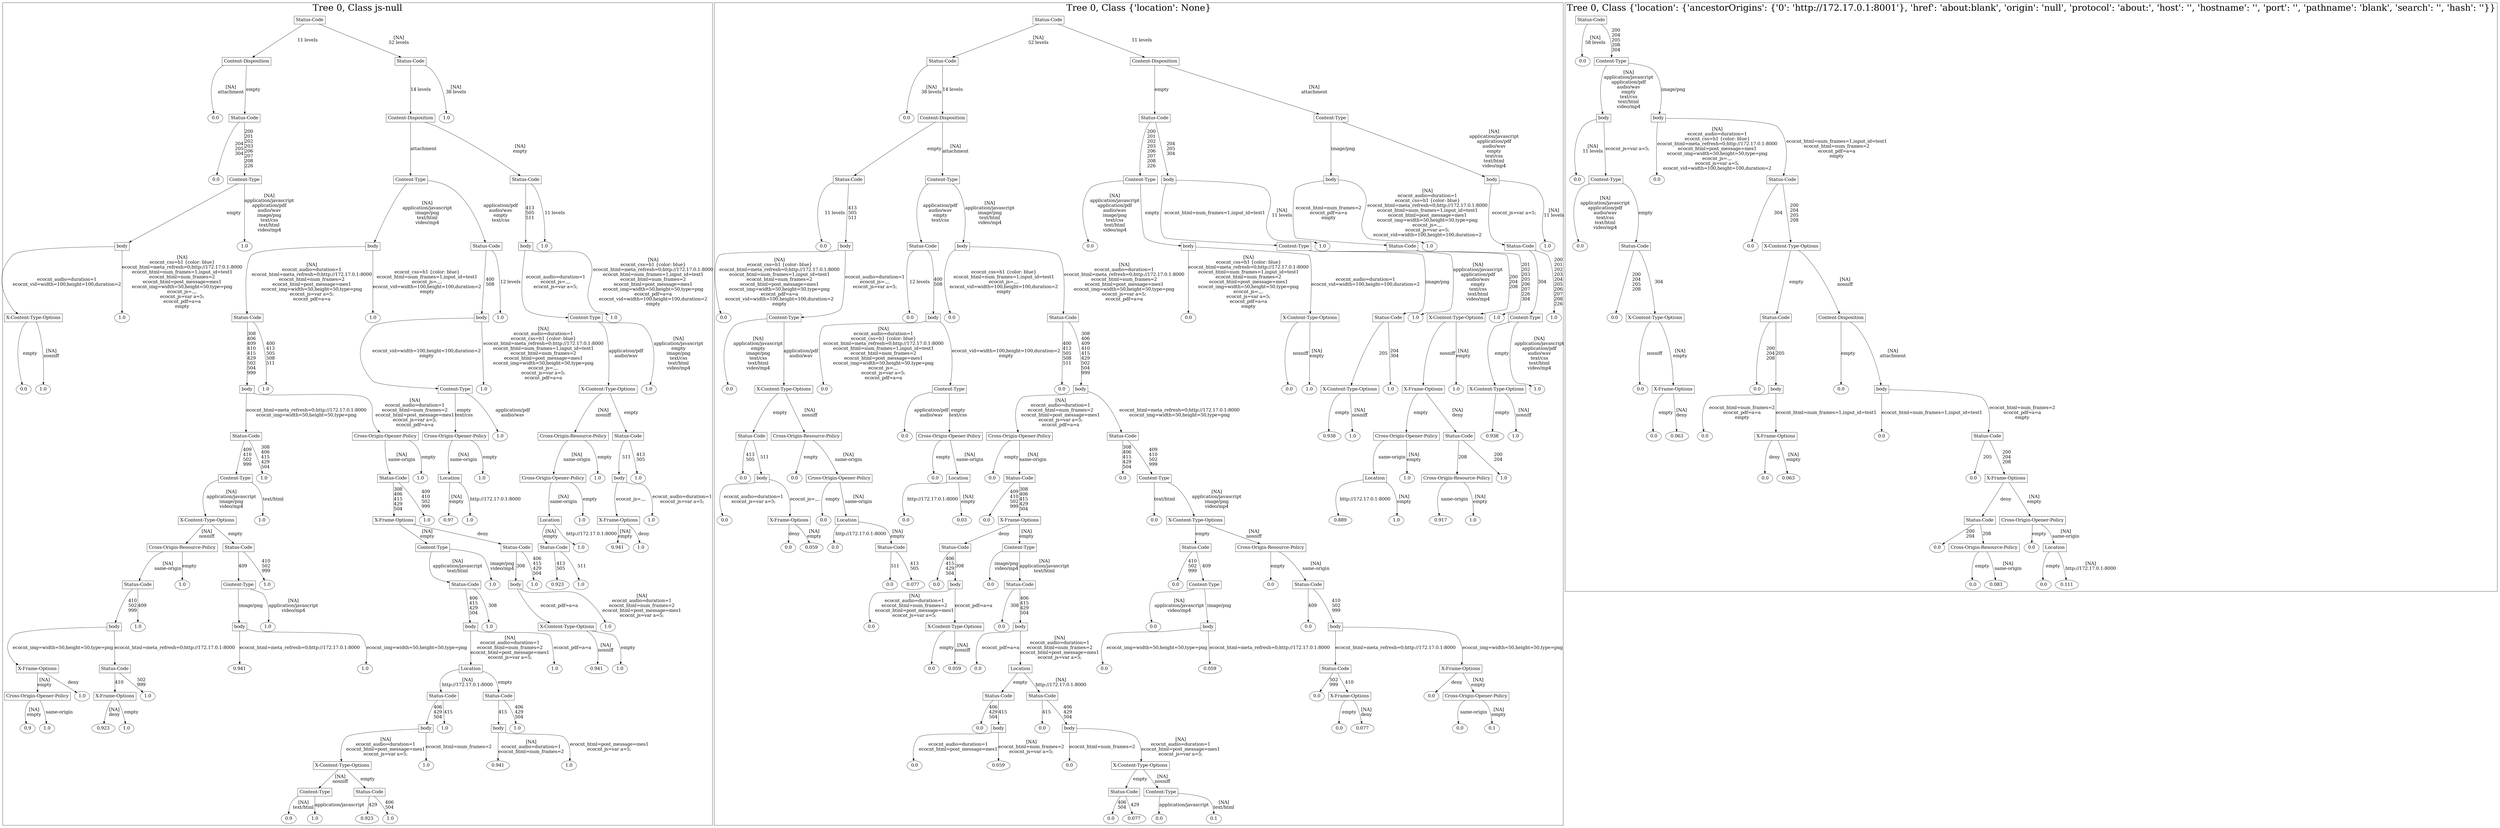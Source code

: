 /*
Generated by:
    http://https://github.com/h2oai/h2o-3/tree/master/h2o-genmodel/src/main/java/hex/genmodel/tools/PrintMojo.java
*/

/*
On a mac:

$ brew install graphviz
$ dot -Tpng file.gv -o file.png
$ open file.png
*/

digraph G {

subgraph cluster_0 {
/* Nodes */

/* Level 0 */
{
"SG_0_Node_0" [shape=box, fontsize=20, label="Status-Code"]
}

/* Level 1 */
{
"SG_0_Node_1" [shape=box, fontsize=20, label="Content-Disposition"]
"SG_0_Node_2" [shape=box, fontsize=20, label="Status-Code"]
}

/* Level 2 */
{
"SG_0_Node_68" [fontsize=20, label="0.0"]
"SG_0_Node_3" [shape=box, fontsize=20, label="Status-Code"]
"SG_0_Node_4" [shape=box, fontsize=20, label="Content-Disposition"]
"SG_0_Node_69" [fontsize=20, label="1.0"]
}

/* Level 3 */
{
"SG_0_Node_70" [fontsize=20, label="0.0"]
"SG_0_Node_5" [shape=box, fontsize=20, label="Content-Type"]
"SG_0_Node_6" [shape=box, fontsize=20, label="Content-Type"]
"SG_0_Node_7" [shape=box, fontsize=20, label="Status-Code"]
}

/* Level 4 */
{
"SG_0_Node_8" [shape=box, fontsize=20, label="body"]
"SG_0_Node_71" [fontsize=20, label="1.0"]
"SG_0_Node_9" [shape=box, fontsize=20, label="body"]
"SG_0_Node_10" [shape=box, fontsize=20, label="Status-Code"]
"SG_0_Node_11" [shape=box, fontsize=20, label="body"]
"SG_0_Node_72" [fontsize=20, label="1.0"]
}

/* Level 5 */
{
"SG_0_Node_12" [shape=box, fontsize=20, label="X-Content-Type-Options"]
"SG_0_Node_73" [fontsize=20, label="1.0"]
"SG_0_Node_13" [shape=box, fontsize=20, label="Status-Code"]
"SG_0_Node_74" [fontsize=20, label="1.0"]
"SG_0_Node_14" [shape=box, fontsize=20, label="body"]
"SG_0_Node_75" [fontsize=20, label="1.0"]
"SG_0_Node_15" [shape=box, fontsize=20, label="Content-Type"]
"SG_0_Node_76" [fontsize=20, label="1.0"]
}

/* Level 6 */
{
"SG_0_Node_77" [fontsize=20, label="0.0"]
"SG_0_Node_78" [fontsize=20, label="1.0"]
"SG_0_Node_16" [shape=box, fontsize=20, label="body"]
"SG_0_Node_79" [fontsize=20, label="1.0"]
"SG_0_Node_17" [shape=box, fontsize=20, label="Content-Type"]
"SG_0_Node_80" [fontsize=20, label="1.0"]
"SG_0_Node_18" [shape=box, fontsize=20, label="X-Content-Type-Options"]
"SG_0_Node_81" [fontsize=20, label="1.0"]
}

/* Level 7 */
{
"SG_0_Node_19" [shape=box, fontsize=20, label="Status-Code"]
"SG_0_Node_20" [shape=box, fontsize=20, label="Cross-Origin-Opener-Policy"]
"SG_0_Node_21" [shape=box, fontsize=20, label="Cross-Origin-Opener-Policy"]
"SG_0_Node_82" [fontsize=20, label="1.0"]
"SG_0_Node_22" [shape=box, fontsize=20, label="Cross-Origin-Resource-Policy"]
"SG_0_Node_23" [shape=box, fontsize=20, label="Status-Code"]
}

/* Level 8 */
{
"SG_0_Node_24" [shape=box, fontsize=20, label="Content-Type"]
"SG_0_Node_83" [fontsize=20, label="1.0"]
"SG_0_Node_25" [shape=box, fontsize=20, label="Status-Code"]
"SG_0_Node_84" [fontsize=20, label="1.0"]
"SG_0_Node_26" [shape=box, fontsize=20, label="Location"]
"SG_0_Node_85" [fontsize=20, label="1.0"]
"SG_0_Node_27" [shape=box, fontsize=20, label="Cross-Origin-Opener-Policy"]
"SG_0_Node_86" [fontsize=20, label="1.0"]
"SG_0_Node_28" [shape=box, fontsize=20, label="body"]
"SG_0_Node_87" [fontsize=20, label="1.0"]
}

/* Level 9 */
{
"SG_0_Node_29" [shape=box, fontsize=20, label="X-Content-Type-Options"]
"SG_0_Node_88" [fontsize=20, label="1.0"]
"SG_0_Node_30" [shape=box, fontsize=20, label="X-Frame-Options"]
"SG_0_Node_89" [fontsize=20, label="1.0"]
"SG_0_Node_90" [fontsize=20, label="0.97"]
"SG_0_Node_91" [fontsize=20, label="1.0"]
"SG_0_Node_32" [shape=box, fontsize=20, label="Location"]
"SG_0_Node_92" [fontsize=20, label="1.0"]
"SG_0_Node_33" [shape=box, fontsize=20, label="X-Frame-Options"]
"SG_0_Node_93" [fontsize=20, label="1.0"]
}

/* Level 10 */
{
"SG_0_Node_34" [shape=box, fontsize=20, label="Cross-Origin-Resource-Policy"]
"SG_0_Node_35" [shape=box, fontsize=20, label="Status-Code"]
"SG_0_Node_36" [shape=box, fontsize=20, label="Content-Type"]
"SG_0_Node_37" [shape=box, fontsize=20, label="Status-Code"]
"SG_0_Node_38" [shape=box, fontsize=20, label="Status-Code"]
"SG_0_Node_94" [fontsize=20, label="1.0"]
"SG_0_Node_95" [fontsize=20, label="0.941"]
"SG_0_Node_96" [fontsize=20, label="1.0"]
}

/* Level 11 */
{
"SG_0_Node_40" [shape=box, fontsize=20, label="Status-Code"]
"SG_0_Node_97" [fontsize=20, label="1.0"]
"SG_0_Node_41" [shape=box, fontsize=20, label="Content-Type"]
"SG_0_Node_98" [fontsize=20, label="1.0"]
"SG_0_Node_42" [shape=box, fontsize=20, label="Status-Code"]
"SG_0_Node_99" [fontsize=20, label="1.0"]
"SG_0_Node_43" [shape=box, fontsize=20, label="body"]
"SG_0_Node_100" [fontsize=20, label="1.0"]
"SG_0_Node_101" [fontsize=20, label="0.923"]
"SG_0_Node_102" [fontsize=20, label="1.0"]
}

/* Level 12 */
{
"SG_0_Node_45" [shape=box, fontsize=20, label="body"]
"SG_0_Node_103" [fontsize=20, label="1.0"]
"SG_0_Node_46" [shape=box, fontsize=20, label="body"]
"SG_0_Node_104" [fontsize=20, label="1.0"]
"SG_0_Node_47" [shape=box, fontsize=20, label="body"]
"SG_0_Node_105" [fontsize=20, label="1.0"]
"SG_0_Node_48" [shape=box, fontsize=20, label="X-Content-Type-Options"]
"SG_0_Node_106" [fontsize=20, label="1.0"]
}

/* Level 13 */
{
"SG_0_Node_49" [shape=box, fontsize=20, label="X-Frame-Options"]
"SG_0_Node_50" [shape=box, fontsize=20, label="Status-Code"]
"SG_0_Node_107" [fontsize=20, label="0.941"]
"SG_0_Node_108" [fontsize=20, label="1.0"]
"SG_0_Node_52" [shape=box, fontsize=20, label="Location"]
"SG_0_Node_109" [fontsize=20, label="1.0"]
"SG_0_Node_110" [fontsize=20, label="0.941"]
"SG_0_Node_111" [fontsize=20, label="1.0"]
}

/* Level 14 */
{
"SG_0_Node_54" [shape=box, fontsize=20, label="Cross-Origin-Opener-Policy"]
"SG_0_Node_112" [fontsize=20, label="1.0"]
"SG_0_Node_55" [shape=box, fontsize=20, label="X-Frame-Options"]
"SG_0_Node_113" [fontsize=20, label="1.0"]
"SG_0_Node_56" [shape=box, fontsize=20, label="Status-Code"]
"SG_0_Node_57" [shape=box, fontsize=20, label="Status-Code"]
}

/* Level 15 */
{
"SG_0_Node_114" [fontsize=20, label="0.9"]
"SG_0_Node_115" [fontsize=20, label="1.0"]
"SG_0_Node_116" [fontsize=20, label="0.923"]
"SG_0_Node_117" [fontsize=20, label="1.0"]
"SG_0_Node_60" [shape=box, fontsize=20, label="body"]
"SG_0_Node_118" [fontsize=20, label="1.0"]
"SG_0_Node_61" [shape=box, fontsize=20, label="body"]
"SG_0_Node_119" [fontsize=20, label="1.0"]
}

/* Level 16 */
{
"SG_0_Node_62" [shape=box, fontsize=20, label="X-Content-Type-Options"]
"SG_0_Node_120" [fontsize=20, label="1.0"]
"SG_0_Node_121" [fontsize=20, label="0.941"]
"SG_0_Node_122" [fontsize=20, label="1.0"]
}

/* Level 17 */
{
"SG_0_Node_64" [shape=box, fontsize=20, label="Content-Type"]
"SG_0_Node_65" [shape=box, fontsize=20, label="Status-Code"]
}

/* Level 18 */
{
"SG_0_Node_123" [fontsize=20, label="0.9"]
"SG_0_Node_124" [fontsize=20, label="1.0"]
"SG_0_Node_125" [fontsize=20, label="0.923"]
"SG_0_Node_126" [fontsize=20, label="1.0"]
}

/* Edges */
"SG_0_Node_0" -> "SG_0_Node_1" [fontsize=20, label="11 levels
"]
"SG_0_Node_0" -> "SG_0_Node_2" [fontsize=20, label="[NA]
52 levels
"]
"SG_0_Node_2" -> "SG_0_Node_4" [fontsize=20, label="14 levels
"]
"SG_0_Node_2" -> "SG_0_Node_69" [fontsize=20, label="[NA]
38 levels
"]
"SG_0_Node_4" -> "SG_0_Node_6" [fontsize=20, label="attachment
"]
"SG_0_Node_4" -> "SG_0_Node_7" [fontsize=20, label="[NA]
empty
"]
"SG_0_Node_7" -> "SG_0_Node_11" [fontsize=20, label="413
505
511
"]
"SG_0_Node_7" -> "SG_0_Node_72" [fontsize=20, label="11 levels
"]
"SG_0_Node_11" -> "SG_0_Node_15" [fontsize=20, label="ecocnt_audio=duration=1
ecocnt_js=.,,.
ecocnt_js=var a=5;
"]
"SG_0_Node_11" -> "SG_0_Node_76" [fontsize=20, label="[NA]
ecocnt_css=h1 {color: blue}
ecocnt_html=meta_refresh=0;http://172.17.0.1:8000
ecocnt_html=num_frames=1,input_id=test1
ecocnt_html=num_frames=2
ecocnt_html=post_message=mes1
ecocnt_img=width=50,height=50,type=png
ecocnt_pdf=a=a
ecocnt_vid=width=100,height=100,duration=2
empty
"]
"SG_0_Node_15" -> "SG_0_Node_18" [fontsize=20, label="application/pdf
audio/wav
"]
"SG_0_Node_15" -> "SG_0_Node_81" [fontsize=20, label="[NA]
application/javascript
empty
image/png
text/css
text/html
video/mp4
"]
"SG_0_Node_18" -> "SG_0_Node_22" [fontsize=20, label="[NA]
nosniff
"]
"SG_0_Node_18" -> "SG_0_Node_23" [fontsize=20, label="empty
"]
"SG_0_Node_23" -> "SG_0_Node_28" [fontsize=20, label="511
"]
"SG_0_Node_23" -> "SG_0_Node_87" [fontsize=20, label="413
505
"]
"SG_0_Node_28" -> "SG_0_Node_33" [fontsize=20, label="ecocnt_js=.,,.
"]
"SG_0_Node_28" -> "SG_0_Node_93" [fontsize=20, label="ecocnt_audio=duration=1
ecocnt_js=var a=5;
"]
"SG_0_Node_33" -> "SG_0_Node_95" [fontsize=20, label="[NA]
empty
"]
"SG_0_Node_33" -> "SG_0_Node_96" [fontsize=20, label="deny
"]
"SG_0_Node_22" -> "SG_0_Node_27" [fontsize=20, label="[NA]
same-origin
"]
"SG_0_Node_22" -> "SG_0_Node_86" [fontsize=20, label="empty
"]
"SG_0_Node_27" -> "SG_0_Node_32" [fontsize=20, label="[NA]
same-origin
"]
"SG_0_Node_27" -> "SG_0_Node_92" [fontsize=20, label="empty
"]
"SG_0_Node_32" -> "SG_0_Node_38" [fontsize=20, label="[NA]
empty
"]
"SG_0_Node_32" -> "SG_0_Node_94" [fontsize=20, label="http://172.17.0.1:8000
"]
"SG_0_Node_38" -> "SG_0_Node_101" [fontsize=20, label="413
505
"]
"SG_0_Node_38" -> "SG_0_Node_102" [fontsize=20, label="511
"]
"SG_0_Node_6" -> "SG_0_Node_9" [fontsize=20, label="[NA]
application/javascript
image/png
text/html
video/mp4
"]
"SG_0_Node_6" -> "SG_0_Node_10" [fontsize=20, label="application/pdf
audio/wav
empty
text/css
"]
"SG_0_Node_10" -> "SG_0_Node_14" [fontsize=20, label="400
508
"]
"SG_0_Node_10" -> "SG_0_Node_75" [fontsize=20, label="12 levels
"]
"SG_0_Node_14" -> "SG_0_Node_17" [fontsize=20, label="ecocnt_vid=width=100,height=100,duration=2
empty
"]
"SG_0_Node_14" -> "SG_0_Node_80" [fontsize=20, label="[NA]
ecocnt_audio=duration=1
ecocnt_css=h1 {color: blue}
ecocnt_html=meta_refresh=0;http://172.17.0.1:8000
ecocnt_html=num_frames=1,input_id=test1
ecocnt_html=num_frames=2
ecocnt_html=post_message=mes1
ecocnt_img=width=50,height=50,type=png
ecocnt_js=.,,.
ecocnt_js=var a=5;
ecocnt_pdf=a=a
"]
"SG_0_Node_17" -> "SG_0_Node_21" [fontsize=20, label="empty
text/css
"]
"SG_0_Node_17" -> "SG_0_Node_82" [fontsize=20, label="application/pdf
audio/wav
"]
"SG_0_Node_21" -> "SG_0_Node_26" [fontsize=20, label="[NA]
same-origin
"]
"SG_0_Node_21" -> "SG_0_Node_85" [fontsize=20, label="empty
"]
"SG_0_Node_26" -> "SG_0_Node_90" [fontsize=20, label="[NA]
empty
"]
"SG_0_Node_26" -> "SG_0_Node_91" [fontsize=20, label="http://172.17.0.1:8000
"]
"SG_0_Node_9" -> "SG_0_Node_13" [fontsize=20, label="[NA]
ecocnt_audio=duration=1
ecocnt_html=meta_refresh=0;http://172.17.0.1:8000
ecocnt_html=num_frames=2
ecocnt_html=post_message=mes1
ecocnt_img=width=50,height=50,type=png
ecocnt_js=var a=5;
ecocnt_pdf=a=a
"]
"SG_0_Node_9" -> "SG_0_Node_74" [fontsize=20, label="ecocnt_css=h1 {color: blue}
ecocnt_html=num_frames=1,input_id=test1
ecocnt_js=.,,.
ecocnt_vid=width=100,height=100,duration=2
empty
"]
"SG_0_Node_13" -> "SG_0_Node_16" [fontsize=20, label="308
406
409
410
415
429
502
504
999
"]
"SG_0_Node_13" -> "SG_0_Node_79" [fontsize=20, label="400
413
505
508
511
"]
"SG_0_Node_16" -> "SG_0_Node_19" [fontsize=20, label="ecocnt_html=meta_refresh=0;http://172.17.0.1:8000
ecocnt_img=width=50,height=50,type=png
"]
"SG_0_Node_16" -> "SG_0_Node_20" [fontsize=20, label="[NA]
ecocnt_audio=duration=1
ecocnt_html=num_frames=2
ecocnt_html=post_message=mes1
ecocnt_js=var a=5;
ecocnt_pdf=a=a
"]
"SG_0_Node_20" -> "SG_0_Node_25" [fontsize=20, label="[NA]
same-origin
"]
"SG_0_Node_20" -> "SG_0_Node_84" [fontsize=20, label="empty
"]
"SG_0_Node_25" -> "SG_0_Node_30" [fontsize=20, label="308
406
415
429
504
"]
"SG_0_Node_25" -> "SG_0_Node_89" [fontsize=20, label="409
410
502
999
"]
"SG_0_Node_30" -> "SG_0_Node_36" [fontsize=20, label="[NA]
empty
"]
"SG_0_Node_30" -> "SG_0_Node_37" [fontsize=20, label="deny
"]
"SG_0_Node_37" -> "SG_0_Node_43" [fontsize=20, label="308
"]
"SG_0_Node_37" -> "SG_0_Node_100" [fontsize=20, label="406
415
429
504
"]
"SG_0_Node_43" -> "SG_0_Node_48" [fontsize=20, label="ecocnt_pdf=a=a
"]
"SG_0_Node_43" -> "SG_0_Node_106" [fontsize=20, label="[NA]
ecocnt_audio=duration=1
ecocnt_html=num_frames=2
ecocnt_html=post_message=mes1
ecocnt_js=var a=5;
"]
"SG_0_Node_48" -> "SG_0_Node_110" [fontsize=20, label="[NA]
nosniff
"]
"SG_0_Node_48" -> "SG_0_Node_111" [fontsize=20, label="empty
"]
"SG_0_Node_36" -> "SG_0_Node_42" [fontsize=20, label="[NA]
application/javascript
text/html
"]
"SG_0_Node_36" -> "SG_0_Node_99" [fontsize=20, label="image/png
video/mp4
"]
"SG_0_Node_42" -> "SG_0_Node_47" [fontsize=20, label="406
415
429
504
"]
"SG_0_Node_42" -> "SG_0_Node_105" [fontsize=20, label="308
"]
"SG_0_Node_47" -> "SG_0_Node_52" [fontsize=20, label="[NA]
ecocnt_audio=duration=1
ecocnt_html=num_frames=2
ecocnt_html=post_message=mes1
ecocnt_js=var a=5;
"]
"SG_0_Node_47" -> "SG_0_Node_109" [fontsize=20, label="ecocnt_pdf=a=a
"]
"SG_0_Node_52" -> "SG_0_Node_56" [fontsize=20, label="[NA]
http://172.17.0.1:8000
"]
"SG_0_Node_52" -> "SG_0_Node_57" [fontsize=20, label="empty
"]
"SG_0_Node_57" -> "SG_0_Node_61" [fontsize=20, label="415
"]
"SG_0_Node_57" -> "SG_0_Node_119" [fontsize=20, label="406
429
504
"]
"SG_0_Node_61" -> "SG_0_Node_121" [fontsize=20, label="[NA]
ecocnt_audio=duration=1
ecocnt_html=num_frames=2
"]
"SG_0_Node_61" -> "SG_0_Node_122" [fontsize=20, label="ecocnt_html=post_message=mes1
ecocnt_js=var a=5;
"]
"SG_0_Node_56" -> "SG_0_Node_60" [fontsize=20, label="406
429
504
"]
"SG_0_Node_56" -> "SG_0_Node_118" [fontsize=20, label="415
"]
"SG_0_Node_60" -> "SG_0_Node_62" [fontsize=20, label="[NA]
ecocnt_audio=duration=1
ecocnt_html=post_message=mes1
ecocnt_js=var a=5;
"]
"SG_0_Node_60" -> "SG_0_Node_120" [fontsize=20, label="ecocnt_html=num_frames=2
"]
"SG_0_Node_62" -> "SG_0_Node_64" [fontsize=20, label="[NA]
nosniff
"]
"SG_0_Node_62" -> "SG_0_Node_65" [fontsize=20, label="empty
"]
"SG_0_Node_65" -> "SG_0_Node_125" [fontsize=20, label="429
"]
"SG_0_Node_65" -> "SG_0_Node_126" [fontsize=20, label="406
504
"]
"SG_0_Node_64" -> "SG_0_Node_123" [fontsize=20, label="[NA]
text/html
"]
"SG_0_Node_64" -> "SG_0_Node_124" [fontsize=20, label="application/javascript
"]
"SG_0_Node_19" -> "SG_0_Node_24" [fontsize=20, label="409
410
502
999
"]
"SG_0_Node_19" -> "SG_0_Node_83" [fontsize=20, label="308
406
415
429
504
"]
"SG_0_Node_24" -> "SG_0_Node_29" [fontsize=20, label="[NA]
application/javascript
image/png
video/mp4
"]
"SG_0_Node_24" -> "SG_0_Node_88" [fontsize=20, label="text/html
"]
"SG_0_Node_29" -> "SG_0_Node_34" [fontsize=20, label="[NA]
nosniff
"]
"SG_0_Node_29" -> "SG_0_Node_35" [fontsize=20, label="empty
"]
"SG_0_Node_35" -> "SG_0_Node_41" [fontsize=20, label="409
"]
"SG_0_Node_35" -> "SG_0_Node_98" [fontsize=20, label="410
502
999
"]
"SG_0_Node_41" -> "SG_0_Node_46" [fontsize=20, label="image/png
"]
"SG_0_Node_41" -> "SG_0_Node_104" [fontsize=20, label="[NA]
application/javascript
video/mp4
"]
"SG_0_Node_46" -> "SG_0_Node_107" [fontsize=20, label="ecocnt_html=meta_refresh=0;http://172.17.0.1:8000
"]
"SG_0_Node_46" -> "SG_0_Node_108" [fontsize=20, label="ecocnt_img=width=50,height=50,type=png
"]
"SG_0_Node_34" -> "SG_0_Node_40" [fontsize=20, label="[NA]
same-origin
"]
"SG_0_Node_34" -> "SG_0_Node_97" [fontsize=20, label="empty
"]
"SG_0_Node_40" -> "SG_0_Node_45" [fontsize=20, label="410
502
999
"]
"SG_0_Node_40" -> "SG_0_Node_103" [fontsize=20, label="409
"]
"SG_0_Node_45" -> "SG_0_Node_49" [fontsize=20, label="ecocnt_img=width=50,height=50,type=png
"]
"SG_0_Node_45" -> "SG_0_Node_50" [fontsize=20, label="ecocnt_html=meta_refresh=0;http://172.17.0.1:8000
"]
"SG_0_Node_50" -> "SG_0_Node_55" [fontsize=20, label="410
"]
"SG_0_Node_50" -> "SG_0_Node_113" [fontsize=20, label="502
999
"]
"SG_0_Node_55" -> "SG_0_Node_116" [fontsize=20, label="[NA]
deny
"]
"SG_0_Node_55" -> "SG_0_Node_117" [fontsize=20, label="empty
"]
"SG_0_Node_49" -> "SG_0_Node_54" [fontsize=20, label="[NA]
empty
"]
"SG_0_Node_49" -> "SG_0_Node_112" [fontsize=20, label="deny
"]
"SG_0_Node_54" -> "SG_0_Node_114" [fontsize=20, label="[NA]
empty
"]
"SG_0_Node_54" -> "SG_0_Node_115" [fontsize=20, label="same-origin
"]
"SG_0_Node_1" -> "SG_0_Node_68" [fontsize=20, label="[NA]
attachment
"]
"SG_0_Node_1" -> "SG_0_Node_3" [fontsize=20, label="empty
"]
"SG_0_Node_3" -> "SG_0_Node_70" [fontsize=20, label="204
205
304
"]
"SG_0_Node_3" -> "SG_0_Node_5" [fontsize=20, label="200
201
202
203
206
207
208
226
"]
"SG_0_Node_5" -> "SG_0_Node_8" [fontsize=20, label="empty
"]
"SG_0_Node_5" -> "SG_0_Node_71" [fontsize=20, label="[NA]
application/javascript
application/pdf
audio/wav
image/png
text/css
text/html
video/mp4
"]
"SG_0_Node_8" -> "SG_0_Node_12" [fontsize=20, label="ecocnt_audio=duration=1
ecocnt_vid=width=100,height=100,duration=2
"]
"SG_0_Node_8" -> "SG_0_Node_73" [fontsize=20, label="[NA]
ecocnt_css=h1 {color: blue}
ecocnt_html=meta_refresh=0;http://172.17.0.1:8000
ecocnt_html=num_frames=1,input_id=test1
ecocnt_html=num_frames=2
ecocnt_html=post_message=mes1
ecocnt_img=width=50,height=50,type=png
ecocnt_js=.,,.
ecocnt_js=var a=5;
ecocnt_pdf=a=a
empty
"]
"SG_0_Node_12" -> "SG_0_Node_77" [fontsize=20, label="empty
"]
"SG_0_Node_12" -> "SG_0_Node_78" [fontsize=20, label="[NA]
nosniff
"]

fontsize=40
label="Tree 0, Class js-null"
}

subgraph cluster_1 {
/* Nodes */

/* Level 0 */
{
"SG_1_Node_0" [shape=box, fontsize=20, label="Status-Code"]
}

/* Level 1 */
{
"SG_1_Node_1" [shape=box, fontsize=20, label="Status-Code"]
"SG_1_Node_2" [shape=box, fontsize=20, label="Content-Disposition"]
}

/* Level 2 */
{
"SG_1_Node_89" [fontsize=20, label="0.0"]
"SG_1_Node_3" [shape=box, fontsize=20, label="Content-Disposition"]
"SG_1_Node_4" [shape=box, fontsize=20, label="Status-Code"]
"SG_1_Node_5" [shape=box, fontsize=20, label="Content-Type"]
}

/* Level 3 */
{
"SG_1_Node_6" [shape=box, fontsize=20, label="Status-Code"]
"SG_1_Node_7" [shape=box, fontsize=20, label="Content-Type"]
"SG_1_Node_8" [shape=box, fontsize=20, label="Content-Type"]
"SG_1_Node_9" [shape=box, fontsize=20, label="body"]
"SG_1_Node_10" [shape=box, fontsize=20, label="body"]
"SG_1_Node_11" [shape=box, fontsize=20, label="body"]
}

/* Level 4 */
{
"SG_1_Node_90" [fontsize=20, label="0.0"]
"SG_1_Node_12" [shape=box, fontsize=20, label="body"]
"SG_1_Node_13" [shape=box, fontsize=20, label="Status-Code"]
"SG_1_Node_14" [shape=box, fontsize=20, label="body"]
"SG_1_Node_91" [fontsize=20, label="0.0"]
"SG_1_Node_15" [shape=box, fontsize=20, label="body"]
"SG_1_Node_16" [shape=box, fontsize=20, label="Content-Type"]
"SG_1_Node_92" [fontsize=20, label="1.0"]
"SG_1_Node_17" [shape=box, fontsize=20, label="Status-Code"]
"SG_1_Node_93" [fontsize=20, label="1.0"]
"SG_1_Node_18" [shape=box, fontsize=20, label="Status-Code"]
"SG_1_Node_94" [fontsize=20, label="1.0"]
}

/* Level 5 */
{
"SG_1_Node_95" [fontsize=20, label="0.0"]
"SG_1_Node_19" [shape=box, fontsize=20, label="Content-Type"]
"SG_1_Node_96" [fontsize=20, label="0.0"]
"SG_1_Node_20" [shape=box, fontsize=20, label="body"]
"SG_1_Node_97" [fontsize=20, label="0.0"]
"SG_1_Node_21" [shape=box, fontsize=20, label="Status-Code"]
"SG_1_Node_98" [fontsize=20, label="0.0"]
"SG_1_Node_22" [shape=box, fontsize=20, label="X-Content-Type-Options"]
"SG_1_Node_23" [shape=box, fontsize=20, label="Status-Code"]
"SG_1_Node_99" [fontsize=20, label="1.0"]
"SG_1_Node_24" [shape=box, fontsize=20, label="X-Content-Type-Options"]
"SG_1_Node_100" [fontsize=20, label="1.0"]
"SG_1_Node_25" [shape=box, fontsize=20, label="Content-Type"]
"SG_1_Node_101" [fontsize=20, label="1.0"]
}

/* Level 6 */
{
"SG_1_Node_102" [fontsize=20, label="0.0"]
"SG_1_Node_26" [shape=box, fontsize=20, label="X-Content-Type-Options"]
"SG_1_Node_103" [fontsize=20, label="0.0"]
"SG_1_Node_27" [shape=box, fontsize=20, label="Content-Type"]
"SG_1_Node_104" [fontsize=20, label="0.0"]
"SG_1_Node_28" [shape=box, fontsize=20, label="body"]
"SG_1_Node_105" [fontsize=20, label="0.0"]
"SG_1_Node_106" [fontsize=20, label="1.0"]
"SG_1_Node_29" [shape=box, fontsize=20, label="X-Content-Type-Options"]
"SG_1_Node_107" [fontsize=20, label="1.0"]
"SG_1_Node_30" [shape=box, fontsize=20, label="X-Frame-Options"]
"SG_1_Node_108" [fontsize=20, label="1.0"]
"SG_1_Node_31" [shape=box, fontsize=20, label="X-Content-Type-Options"]
"SG_1_Node_109" [fontsize=20, label="1.0"]
}

/* Level 7 */
{
"SG_1_Node_32" [shape=box, fontsize=20, label="Status-Code"]
"SG_1_Node_33" [shape=box, fontsize=20, label="Cross-Origin-Resource-Policy"]
"SG_1_Node_110" [fontsize=20, label="0.0"]
"SG_1_Node_34" [shape=box, fontsize=20, label="Cross-Origin-Opener-Policy"]
"SG_1_Node_35" [shape=box, fontsize=20, label="Cross-Origin-Opener-Policy"]
"SG_1_Node_36" [shape=box, fontsize=20, label="Status-Code"]
"SG_1_Node_111" [fontsize=20, label="0.938"]
"SG_1_Node_112" [fontsize=20, label="1.0"]
"SG_1_Node_38" [shape=box, fontsize=20, label="Cross-Origin-Opener-Policy"]
"SG_1_Node_39" [shape=box, fontsize=20, label="Status-Code"]
"SG_1_Node_113" [fontsize=20, label="0.938"]
"SG_1_Node_114" [fontsize=20, label="1.0"]
}

/* Level 8 */
{
"SG_1_Node_115" [fontsize=20, label="0.0"]
"SG_1_Node_41" [shape=box, fontsize=20, label="body"]
"SG_1_Node_116" [fontsize=20, label="0.0"]
"SG_1_Node_42" [shape=box, fontsize=20, label="Cross-Origin-Opener-Policy"]
"SG_1_Node_117" [fontsize=20, label="0.0"]
"SG_1_Node_43" [shape=box, fontsize=20, label="Location"]
"SG_1_Node_118" [fontsize=20, label="0.0"]
"SG_1_Node_44" [shape=box, fontsize=20, label="Status-Code"]
"SG_1_Node_119" [fontsize=20, label="0.0"]
"SG_1_Node_45" [shape=box, fontsize=20, label="Content-Type"]
"SG_1_Node_46" [shape=box, fontsize=20, label="Location"]
"SG_1_Node_120" [fontsize=20, label="1.0"]
"SG_1_Node_47" [shape=box, fontsize=20, label="Cross-Origin-Resource-Policy"]
"SG_1_Node_121" [fontsize=20, label="1.0"]
}

/* Level 9 */
{
"SG_1_Node_122" [fontsize=20, label="0.0"]
"SG_1_Node_48" [shape=box, fontsize=20, label="X-Frame-Options"]
"SG_1_Node_123" [fontsize=20, label="0.0"]
"SG_1_Node_49" [shape=box, fontsize=20, label="Location"]
"SG_1_Node_124" [fontsize=20, label="0.0"]
"SG_1_Node_125" [fontsize=20, label="0.03"]
"SG_1_Node_126" [fontsize=20, label="0.0"]
"SG_1_Node_51" [shape=box, fontsize=20, label="X-Frame-Options"]
"SG_1_Node_127" [fontsize=20, label="0.0"]
"SG_1_Node_52" [shape=box, fontsize=20, label="X-Content-Type-Options"]
"SG_1_Node_128" [fontsize=20, label="0.889"]
"SG_1_Node_129" [fontsize=20, label="1.0"]
"SG_1_Node_130" [fontsize=20, label="0.917"]
"SG_1_Node_131" [fontsize=20, label="1.0"]
}

/* Level 10 */
{
"SG_1_Node_132" [fontsize=20, label="0.0"]
"SG_1_Node_133" [fontsize=20, label="0.059"]
"SG_1_Node_134" [fontsize=20, label="0.0"]
"SG_1_Node_56" [shape=box, fontsize=20, label="Status-Code"]
"SG_1_Node_57" [shape=box, fontsize=20, label="Status-Code"]
"SG_1_Node_58" [shape=box, fontsize=20, label="Content-Type"]
"SG_1_Node_59" [shape=box, fontsize=20, label="Status-Code"]
"SG_1_Node_60" [shape=box, fontsize=20, label="Cross-Origin-Resource-Policy"]
}

/* Level 11 */
{
"SG_1_Node_135" [fontsize=20, label="0.0"]
"SG_1_Node_136" [fontsize=20, label="0.077"]
"SG_1_Node_137" [fontsize=20, label="0.0"]
"SG_1_Node_62" [shape=box, fontsize=20, label="body"]
"SG_1_Node_138" [fontsize=20, label="0.0"]
"SG_1_Node_63" [shape=box, fontsize=20, label="Status-Code"]
"SG_1_Node_139" [fontsize=20, label="0.0"]
"SG_1_Node_64" [shape=box, fontsize=20, label="Content-Type"]
"SG_1_Node_140" [fontsize=20, label="0.0"]
"SG_1_Node_65" [shape=box, fontsize=20, label="Status-Code"]
}

/* Level 12 */
{
"SG_1_Node_141" [fontsize=20, label="0.0"]
"SG_1_Node_66" [shape=box, fontsize=20, label="X-Content-Type-Options"]
"SG_1_Node_142" [fontsize=20, label="0.0"]
"SG_1_Node_67" [shape=box, fontsize=20, label="body"]
"SG_1_Node_143" [fontsize=20, label="0.0"]
"SG_1_Node_68" [shape=box, fontsize=20, label="body"]
"SG_1_Node_144" [fontsize=20, label="0.0"]
"SG_1_Node_69" [shape=box, fontsize=20, label="body"]
}

/* Level 13 */
{
"SG_1_Node_145" [fontsize=20, label="0.0"]
"SG_1_Node_146" [fontsize=20, label="0.059"]
"SG_1_Node_147" [fontsize=20, label="0.0"]
"SG_1_Node_71" [shape=box, fontsize=20, label="Location"]
"SG_1_Node_148" [fontsize=20, label="0.0"]
"SG_1_Node_149" [fontsize=20, label="0.059"]
"SG_1_Node_73" [shape=box, fontsize=20, label="Status-Code"]
"SG_1_Node_74" [shape=box, fontsize=20, label="X-Frame-Options"]
}

/* Level 14 */
{
"SG_1_Node_75" [shape=box, fontsize=20, label="Status-Code"]
"SG_1_Node_76" [shape=box, fontsize=20, label="Status-Code"]
"SG_1_Node_150" [fontsize=20, label="0.0"]
"SG_1_Node_77" [shape=box, fontsize=20, label="X-Frame-Options"]
"SG_1_Node_151" [fontsize=20, label="0.0"]
"SG_1_Node_78" [shape=box, fontsize=20, label="Cross-Origin-Opener-Policy"]
}

/* Level 15 */
{
"SG_1_Node_152" [fontsize=20, label="0.0"]
"SG_1_Node_79" [shape=box, fontsize=20, label="body"]
"SG_1_Node_153" [fontsize=20, label="0.0"]
"SG_1_Node_80" [shape=box, fontsize=20, label="body"]
"SG_1_Node_154" [fontsize=20, label="0.0"]
"SG_1_Node_155" [fontsize=20, label="0.077"]
"SG_1_Node_156" [fontsize=20, label="0.0"]
"SG_1_Node_157" [fontsize=20, label="0.1"]
}

/* Level 16 */
{
"SG_1_Node_158" [fontsize=20, label="0.0"]
"SG_1_Node_159" [fontsize=20, label="0.059"]
"SG_1_Node_160" [fontsize=20, label="0.0"]
"SG_1_Node_84" [shape=box, fontsize=20, label="X-Content-Type-Options"]
}

/* Level 17 */
{
"SG_1_Node_85" [shape=box, fontsize=20, label="Status-Code"]
"SG_1_Node_86" [shape=box, fontsize=20, label="Content-Type"]
}

/* Level 18 */
{
"SG_1_Node_161" [fontsize=20, label="0.0"]
"SG_1_Node_162" [fontsize=20, label="0.077"]
"SG_1_Node_163" [fontsize=20, label="0.0"]
"SG_1_Node_164" [fontsize=20, label="0.1"]
}

/* Edges */
"SG_1_Node_0" -> "SG_1_Node_1" [fontsize=20, label="[NA]
52 levels
"]
"SG_1_Node_0" -> "SG_1_Node_2" [fontsize=20, label="11 levels
"]
"SG_1_Node_2" -> "SG_1_Node_4" [fontsize=20, label="empty
"]
"SG_1_Node_2" -> "SG_1_Node_5" [fontsize=20, label="[NA]
attachment
"]
"SG_1_Node_5" -> "SG_1_Node_10" [fontsize=20, label="image/png
"]
"SG_1_Node_5" -> "SG_1_Node_11" [fontsize=20, label="[NA]
application/javascript
application/pdf
audio/wav
empty
text/css
text/html
video/mp4
"]
"SG_1_Node_11" -> "SG_1_Node_18" [fontsize=20, label="ecocnt_js=var a=5;
"]
"SG_1_Node_11" -> "SG_1_Node_94" [fontsize=20, label="[NA]
11 levels
"]
"SG_1_Node_18" -> "SG_1_Node_25" [fontsize=20, label="304
"]
"SG_1_Node_18" -> "SG_1_Node_101" [fontsize=20, label="200
201
202
203
204
205
206
207
208
226
"]
"SG_1_Node_25" -> "SG_1_Node_31" [fontsize=20, label="empty
"]
"SG_1_Node_25" -> "SG_1_Node_109" [fontsize=20, label="[NA]
application/javascript
application/pdf
audio/wav
text/css
text/html
video/mp4
"]
"SG_1_Node_31" -> "SG_1_Node_113" [fontsize=20, label="empty
"]
"SG_1_Node_31" -> "SG_1_Node_114" [fontsize=20, label="[NA]
nosniff
"]
"SG_1_Node_10" -> "SG_1_Node_17" [fontsize=20, label="ecocnt_html=num_frames=2
ecocnt_pdf=a=a
empty
"]
"SG_1_Node_10" -> "SG_1_Node_93" [fontsize=20, label="[NA]
ecocnt_audio=duration=1
ecocnt_css=h1 {color: blue}
ecocnt_html=meta_refresh=0;http://172.17.0.1:8000
ecocnt_html=num_frames=1,input_id=test1
ecocnt_html=post_message=mes1
ecocnt_img=width=50,height=50,type=png
ecocnt_js=.,,.
ecocnt_js=var a=5;
ecocnt_vid=width=100,height=100,duration=2
"]
"SG_1_Node_17" -> "SG_1_Node_24" [fontsize=20, label="200
204
208
"]
"SG_1_Node_17" -> "SG_1_Node_100" [fontsize=20, label="201
202
203
205
206
207
226
304
"]
"SG_1_Node_24" -> "SG_1_Node_30" [fontsize=20, label="nosniff
"]
"SG_1_Node_24" -> "SG_1_Node_108" [fontsize=20, label="[NA]
empty
"]
"SG_1_Node_30" -> "SG_1_Node_38" [fontsize=20, label="empty
"]
"SG_1_Node_30" -> "SG_1_Node_39" [fontsize=20, label="[NA]
deny
"]
"SG_1_Node_39" -> "SG_1_Node_47" [fontsize=20, label="208
"]
"SG_1_Node_39" -> "SG_1_Node_121" [fontsize=20, label="200
204
"]
"SG_1_Node_47" -> "SG_1_Node_130" [fontsize=20, label="same-origin
"]
"SG_1_Node_47" -> "SG_1_Node_131" [fontsize=20, label="[NA]
empty
"]
"SG_1_Node_38" -> "SG_1_Node_46" [fontsize=20, label="same-origin
"]
"SG_1_Node_38" -> "SG_1_Node_120" [fontsize=20, label="[NA]
empty
"]
"SG_1_Node_46" -> "SG_1_Node_128" [fontsize=20, label="http://172.17.0.1:8000
"]
"SG_1_Node_46" -> "SG_1_Node_129" [fontsize=20, label="[NA]
empty
"]
"SG_1_Node_4" -> "SG_1_Node_8" [fontsize=20, label="200
201
202
203
206
207
208
226
"]
"SG_1_Node_4" -> "SG_1_Node_9" [fontsize=20, label="204
205
304
"]
"SG_1_Node_9" -> "SG_1_Node_16" [fontsize=20, label="ecocnt_html=num_frames=1,input_id=test1
"]
"SG_1_Node_9" -> "SG_1_Node_92" [fontsize=20, label="[NA]
11 levels
"]
"SG_1_Node_16" -> "SG_1_Node_23" [fontsize=20, label="image/png
"]
"SG_1_Node_16" -> "SG_1_Node_99" [fontsize=20, label="[NA]
application/javascript
application/pdf
audio/wav
empty
text/css
text/html
video/mp4
"]
"SG_1_Node_23" -> "SG_1_Node_29" [fontsize=20, label="205
"]
"SG_1_Node_23" -> "SG_1_Node_107" [fontsize=20, label="204
304
"]
"SG_1_Node_29" -> "SG_1_Node_111" [fontsize=20, label="empty
"]
"SG_1_Node_29" -> "SG_1_Node_112" [fontsize=20, label="[NA]
nosniff
"]
"SG_1_Node_8" -> "SG_1_Node_91" [fontsize=20, label="[NA]
application/javascript
application/pdf
audio/wav
image/png
text/css
text/html
video/mp4
"]
"SG_1_Node_8" -> "SG_1_Node_15" [fontsize=20, label="empty
"]
"SG_1_Node_15" -> "SG_1_Node_98" [fontsize=20, label="[NA]
ecocnt_css=h1 {color: blue}
ecocnt_html=meta_refresh=0;http://172.17.0.1:8000
ecocnt_html=num_frames=1,input_id=test1
ecocnt_html=num_frames=2
ecocnt_html=post_message=mes1
ecocnt_img=width=50,height=50,type=png
ecocnt_js=.,,.
ecocnt_js=var a=5;
ecocnt_pdf=a=a
empty
"]
"SG_1_Node_15" -> "SG_1_Node_22" [fontsize=20, label="ecocnt_audio=duration=1
ecocnt_vid=width=100,height=100,duration=2
"]
"SG_1_Node_22" -> "SG_1_Node_105" [fontsize=20, label="nosniff
"]
"SG_1_Node_22" -> "SG_1_Node_106" [fontsize=20, label="[NA]
empty
"]
"SG_1_Node_1" -> "SG_1_Node_89" [fontsize=20, label="[NA]
38 levels
"]
"SG_1_Node_1" -> "SG_1_Node_3" [fontsize=20, label="14 levels
"]
"SG_1_Node_3" -> "SG_1_Node_6" [fontsize=20, label="empty
"]
"SG_1_Node_3" -> "SG_1_Node_7" [fontsize=20, label="[NA]
attachment
"]
"SG_1_Node_7" -> "SG_1_Node_13" [fontsize=20, label="application/pdf
audio/wav
empty
text/css
"]
"SG_1_Node_7" -> "SG_1_Node_14" [fontsize=20, label="[NA]
application/javascript
image/png
text/html
video/mp4
"]
"SG_1_Node_14" -> "SG_1_Node_97" [fontsize=20, label="ecocnt_css=h1 {color: blue}
ecocnt_html=num_frames=1,input_id=test1
ecocnt_js=.,,.
ecocnt_vid=width=100,height=100,duration=2
empty
"]
"SG_1_Node_14" -> "SG_1_Node_21" [fontsize=20, label="[NA]
ecocnt_audio=duration=1
ecocnt_html=meta_refresh=0;http://172.17.0.1:8000
ecocnt_html=num_frames=2
ecocnt_html=post_message=mes1
ecocnt_img=width=50,height=50,type=png
ecocnt_js=var a=5;
ecocnt_pdf=a=a
"]
"SG_1_Node_21" -> "SG_1_Node_104" [fontsize=20, label="400
413
505
508
511
"]
"SG_1_Node_21" -> "SG_1_Node_28" [fontsize=20, label="308
406
409
410
415
429
502
504
999
"]
"SG_1_Node_28" -> "SG_1_Node_35" [fontsize=20, label="[NA]
ecocnt_audio=duration=1
ecocnt_html=num_frames=2
ecocnt_html=post_message=mes1
ecocnt_js=var a=5;
ecocnt_pdf=a=a
"]
"SG_1_Node_28" -> "SG_1_Node_36" [fontsize=20, label="ecocnt_html=meta_refresh=0;http://172.17.0.1:8000
ecocnt_img=width=50,height=50,type=png
"]
"SG_1_Node_36" -> "SG_1_Node_119" [fontsize=20, label="308
406
415
429
504
"]
"SG_1_Node_36" -> "SG_1_Node_45" [fontsize=20, label="409
410
502
999
"]
"SG_1_Node_45" -> "SG_1_Node_127" [fontsize=20, label="text/html
"]
"SG_1_Node_45" -> "SG_1_Node_52" [fontsize=20, label="[NA]
application/javascript
image/png
video/mp4
"]
"SG_1_Node_52" -> "SG_1_Node_59" [fontsize=20, label="empty
"]
"SG_1_Node_52" -> "SG_1_Node_60" [fontsize=20, label="[NA]
nosniff
"]
"SG_1_Node_60" -> "SG_1_Node_140" [fontsize=20, label="empty
"]
"SG_1_Node_60" -> "SG_1_Node_65" [fontsize=20, label="[NA]
same-origin
"]
"SG_1_Node_65" -> "SG_1_Node_144" [fontsize=20, label="409
"]
"SG_1_Node_65" -> "SG_1_Node_69" [fontsize=20, label="410
502
999
"]
"SG_1_Node_69" -> "SG_1_Node_73" [fontsize=20, label="ecocnt_html=meta_refresh=0;http://172.17.0.1:8000
"]
"SG_1_Node_69" -> "SG_1_Node_74" [fontsize=20, label="ecocnt_img=width=50,height=50,type=png
"]
"SG_1_Node_74" -> "SG_1_Node_151" [fontsize=20, label="deny
"]
"SG_1_Node_74" -> "SG_1_Node_78" [fontsize=20, label="[NA]
empty
"]
"SG_1_Node_78" -> "SG_1_Node_156" [fontsize=20, label="same-origin
"]
"SG_1_Node_78" -> "SG_1_Node_157" [fontsize=20, label="[NA]
empty
"]
"SG_1_Node_73" -> "SG_1_Node_150" [fontsize=20, label="502
999
"]
"SG_1_Node_73" -> "SG_1_Node_77" [fontsize=20, label="410
"]
"SG_1_Node_77" -> "SG_1_Node_154" [fontsize=20, label="empty
"]
"SG_1_Node_77" -> "SG_1_Node_155" [fontsize=20, label="[NA]
deny
"]
"SG_1_Node_59" -> "SG_1_Node_139" [fontsize=20, label="410
502
999
"]
"SG_1_Node_59" -> "SG_1_Node_64" [fontsize=20, label="409
"]
"SG_1_Node_64" -> "SG_1_Node_143" [fontsize=20, label="[NA]
application/javascript
video/mp4
"]
"SG_1_Node_64" -> "SG_1_Node_68" [fontsize=20, label="image/png
"]
"SG_1_Node_68" -> "SG_1_Node_148" [fontsize=20, label="ecocnt_img=width=50,height=50,type=png
"]
"SG_1_Node_68" -> "SG_1_Node_149" [fontsize=20, label="ecocnt_html=meta_refresh=0;http://172.17.0.1:8000
"]
"SG_1_Node_35" -> "SG_1_Node_118" [fontsize=20, label="empty
"]
"SG_1_Node_35" -> "SG_1_Node_44" [fontsize=20, label="[NA]
same-origin
"]
"SG_1_Node_44" -> "SG_1_Node_126" [fontsize=20, label="409
410
502
999
"]
"SG_1_Node_44" -> "SG_1_Node_51" [fontsize=20, label="308
406
415
429
504
"]
"SG_1_Node_51" -> "SG_1_Node_57" [fontsize=20, label="deny
"]
"SG_1_Node_51" -> "SG_1_Node_58" [fontsize=20, label="[NA]
empty
"]
"SG_1_Node_58" -> "SG_1_Node_138" [fontsize=20, label="image/png
video/mp4
"]
"SG_1_Node_58" -> "SG_1_Node_63" [fontsize=20, label="[NA]
application/javascript
text/html
"]
"SG_1_Node_63" -> "SG_1_Node_142" [fontsize=20, label="308
"]
"SG_1_Node_63" -> "SG_1_Node_67" [fontsize=20, label="406
415
429
504
"]
"SG_1_Node_67" -> "SG_1_Node_147" [fontsize=20, label="ecocnt_pdf=a=a
"]
"SG_1_Node_67" -> "SG_1_Node_71" [fontsize=20, label="[NA]
ecocnt_audio=duration=1
ecocnt_html=num_frames=2
ecocnt_html=post_message=mes1
ecocnt_js=var a=5;
"]
"SG_1_Node_71" -> "SG_1_Node_75" [fontsize=20, label="empty
"]
"SG_1_Node_71" -> "SG_1_Node_76" [fontsize=20, label="[NA]
http://172.17.0.1:8000
"]
"SG_1_Node_76" -> "SG_1_Node_153" [fontsize=20, label="415
"]
"SG_1_Node_76" -> "SG_1_Node_80" [fontsize=20, label="406
429
504
"]
"SG_1_Node_80" -> "SG_1_Node_160" [fontsize=20, label="ecocnt_html=num_frames=2
"]
"SG_1_Node_80" -> "SG_1_Node_84" [fontsize=20, label="[NA]
ecocnt_audio=duration=1
ecocnt_html=post_message=mes1
ecocnt_js=var a=5;
"]
"SG_1_Node_84" -> "SG_1_Node_85" [fontsize=20, label="empty
"]
"SG_1_Node_84" -> "SG_1_Node_86" [fontsize=20, label="[NA]
nosniff
"]
"SG_1_Node_86" -> "SG_1_Node_163" [fontsize=20, label="application/javascript
"]
"SG_1_Node_86" -> "SG_1_Node_164" [fontsize=20, label="[NA]
text/html
"]
"SG_1_Node_85" -> "SG_1_Node_161" [fontsize=20, label="406
504
"]
"SG_1_Node_85" -> "SG_1_Node_162" [fontsize=20, label="429
"]
"SG_1_Node_75" -> "SG_1_Node_152" [fontsize=20, label="406
429
504
"]
"SG_1_Node_75" -> "SG_1_Node_79" [fontsize=20, label="415
"]
"SG_1_Node_79" -> "SG_1_Node_158" [fontsize=20, label="ecocnt_audio=duration=1
ecocnt_html=post_message=mes1
"]
"SG_1_Node_79" -> "SG_1_Node_159" [fontsize=20, label="[NA]
ecocnt_html=num_frames=2
ecocnt_js=var a=5;
"]
"SG_1_Node_57" -> "SG_1_Node_137" [fontsize=20, label="406
415
429
504
"]
"SG_1_Node_57" -> "SG_1_Node_62" [fontsize=20, label="308
"]
"SG_1_Node_62" -> "SG_1_Node_141" [fontsize=20, label="[NA]
ecocnt_audio=duration=1
ecocnt_html=num_frames=2
ecocnt_html=post_message=mes1
ecocnt_js=var a=5;
"]
"SG_1_Node_62" -> "SG_1_Node_66" [fontsize=20, label="ecocnt_pdf=a=a
"]
"SG_1_Node_66" -> "SG_1_Node_145" [fontsize=20, label="empty
"]
"SG_1_Node_66" -> "SG_1_Node_146" [fontsize=20, label="[NA]
nosniff
"]
"SG_1_Node_13" -> "SG_1_Node_96" [fontsize=20, label="12 levels
"]
"SG_1_Node_13" -> "SG_1_Node_20" [fontsize=20, label="400
508
"]
"SG_1_Node_20" -> "SG_1_Node_103" [fontsize=20, label="[NA]
ecocnt_audio=duration=1
ecocnt_css=h1 {color: blue}
ecocnt_html=meta_refresh=0;http://172.17.0.1:8000
ecocnt_html=num_frames=1,input_id=test1
ecocnt_html=num_frames=2
ecocnt_html=post_message=mes1
ecocnt_img=width=50,height=50,type=png
ecocnt_js=.,,.
ecocnt_js=var a=5;
ecocnt_pdf=a=a
"]
"SG_1_Node_20" -> "SG_1_Node_27" [fontsize=20, label="ecocnt_vid=width=100,height=100,duration=2
empty
"]
"SG_1_Node_27" -> "SG_1_Node_110" [fontsize=20, label="application/pdf
audio/wav
"]
"SG_1_Node_27" -> "SG_1_Node_34" [fontsize=20, label="empty
text/css
"]
"SG_1_Node_34" -> "SG_1_Node_117" [fontsize=20, label="empty
"]
"SG_1_Node_34" -> "SG_1_Node_43" [fontsize=20, label="[NA]
same-origin
"]
"SG_1_Node_43" -> "SG_1_Node_124" [fontsize=20, label="http://172.17.0.1:8000
"]
"SG_1_Node_43" -> "SG_1_Node_125" [fontsize=20, label="[NA]
empty
"]
"SG_1_Node_6" -> "SG_1_Node_90" [fontsize=20, label="11 levels
"]
"SG_1_Node_6" -> "SG_1_Node_12" [fontsize=20, label="413
505
511
"]
"SG_1_Node_12" -> "SG_1_Node_95" [fontsize=20, label="[NA]
ecocnt_css=h1 {color: blue}
ecocnt_html=meta_refresh=0;http://172.17.0.1:8000
ecocnt_html=num_frames=1,input_id=test1
ecocnt_html=num_frames=2
ecocnt_html=post_message=mes1
ecocnt_img=width=50,height=50,type=png
ecocnt_pdf=a=a
ecocnt_vid=width=100,height=100,duration=2
empty
"]
"SG_1_Node_12" -> "SG_1_Node_19" [fontsize=20, label="ecocnt_audio=duration=1
ecocnt_js=.,,.
ecocnt_js=var a=5;
"]
"SG_1_Node_19" -> "SG_1_Node_102" [fontsize=20, label="[NA]
application/javascript
empty
image/png
text/css
text/html
video/mp4
"]
"SG_1_Node_19" -> "SG_1_Node_26" [fontsize=20, label="application/pdf
audio/wav
"]
"SG_1_Node_26" -> "SG_1_Node_32" [fontsize=20, label="empty
"]
"SG_1_Node_26" -> "SG_1_Node_33" [fontsize=20, label="[NA]
nosniff
"]
"SG_1_Node_33" -> "SG_1_Node_116" [fontsize=20, label="empty
"]
"SG_1_Node_33" -> "SG_1_Node_42" [fontsize=20, label="[NA]
same-origin
"]
"SG_1_Node_42" -> "SG_1_Node_123" [fontsize=20, label="empty
"]
"SG_1_Node_42" -> "SG_1_Node_49" [fontsize=20, label="[NA]
same-origin
"]
"SG_1_Node_49" -> "SG_1_Node_134" [fontsize=20, label="http://172.17.0.1:8000
"]
"SG_1_Node_49" -> "SG_1_Node_56" [fontsize=20, label="[NA]
empty
"]
"SG_1_Node_56" -> "SG_1_Node_135" [fontsize=20, label="511
"]
"SG_1_Node_56" -> "SG_1_Node_136" [fontsize=20, label="413
505
"]
"SG_1_Node_32" -> "SG_1_Node_115" [fontsize=20, label="413
505
"]
"SG_1_Node_32" -> "SG_1_Node_41" [fontsize=20, label="511
"]
"SG_1_Node_41" -> "SG_1_Node_122" [fontsize=20, label="ecocnt_audio=duration=1
ecocnt_js=var a=5;
"]
"SG_1_Node_41" -> "SG_1_Node_48" [fontsize=20, label="ecocnt_js=.,,.
"]
"SG_1_Node_48" -> "SG_1_Node_132" [fontsize=20, label="deny
"]
"SG_1_Node_48" -> "SG_1_Node_133" [fontsize=20, label="[NA]
empty
"]

fontsize=40
label="Tree 0, Class {'location': None}"
}

subgraph cluster_2 {
/* Nodes */

/* Level 0 */
{
"SG_2_Node_0" [shape=box, fontsize=20, label="Status-Code"]
}

/* Level 1 */
{
"SG_2_Node_25" [fontsize=20, label="0.0"]
"SG_2_Node_1" [shape=box, fontsize=20, label="Content-Type"]
}

/* Level 2 */
{
"SG_2_Node_2" [shape=box, fontsize=20, label="body"]
"SG_2_Node_3" [shape=box, fontsize=20, label="body"]
}

/* Level 3 */
{
"SG_2_Node_26" [fontsize=20, label="0.0"]
"SG_2_Node_4" [shape=box, fontsize=20, label="Content-Type"]
"SG_2_Node_27" [fontsize=20, label="0.0"]
"SG_2_Node_5" [shape=box, fontsize=20, label="Status-Code"]
}

/* Level 4 */
{
"SG_2_Node_28" [fontsize=20, label="0.0"]
"SG_2_Node_6" [shape=box, fontsize=20, label="Status-Code"]
"SG_2_Node_29" [fontsize=20, label="0.0"]
"SG_2_Node_7" [shape=box, fontsize=20, label="X-Content-Type-Options"]
}

/* Level 5 */
{
"SG_2_Node_30" [fontsize=20, label="0.0"]
"SG_2_Node_8" [shape=box, fontsize=20, label="X-Content-Type-Options"]
"SG_2_Node_9" [shape=box, fontsize=20, label="Status-Code"]
"SG_2_Node_10" [shape=box, fontsize=20, label="Content-Disposition"]
}

/* Level 6 */
{
"SG_2_Node_31" [fontsize=20, label="0.0"]
"SG_2_Node_11" [shape=box, fontsize=20, label="X-Frame-Options"]
"SG_2_Node_32" [fontsize=20, label="0.0"]
"SG_2_Node_12" [shape=box, fontsize=20, label="body"]
"SG_2_Node_33" [fontsize=20, label="0.0"]
"SG_2_Node_13" [shape=box, fontsize=20, label="body"]
}

/* Level 7 */
{
"SG_2_Node_34" [fontsize=20, label="0.0"]
"SG_2_Node_35" [fontsize=20, label="0.063"]
"SG_2_Node_36" [fontsize=20, label="0.0"]
"SG_2_Node_15" [shape=box, fontsize=20, label="X-Frame-Options"]
"SG_2_Node_37" [fontsize=20, label="0.0"]
"SG_2_Node_16" [shape=box, fontsize=20, label="Status-Code"]
}

/* Level 8 */
{
"SG_2_Node_38" [fontsize=20, label="0.0"]
"SG_2_Node_39" [fontsize=20, label="0.063"]
"SG_2_Node_40" [fontsize=20, label="0.0"]
"SG_2_Node_18" [shape=box, fontsize=20, label="X-Frame-Options"]
}

/* Level 9 */
{
"SG_2_Node_19" [shape=box, fontsize=20, label="Status-Code"]
"SG_2_Node_20" [shape=box, fontsize=20, label="Cross-Origin-Opener-Policy"]
}

/* Level 10 */
{
"SG_2_Node_41" [fontsize=20, label="0.0"]
"SG_2_Node_21" [shape=box, fontsize=20, label="Cross-Origin-Resource-Policy"]
"SG_2_Node_42" [fontsize=20, label="0.0"]
"SG_2_Node_22" [shape=box, fontsize=20, label="Location"]
}

/* Level 11 */
{
"SG_2_Node_43" [fontsize=20, label="0.0"]
"SG_2_Node_44" [fontsize=20, label="0.083"]
"SG_2_Node_45" [fontsize=20, label="0.0"]
"SG_2_Node_46" [fontsize=20, label="0.111"]
}

/* Edges */
"SG_2_Node_0" -> "SG_2_Node_25" [fontsize=20, label="[NA]
58 levels
"]
"SG_2_Node_0" -> "SG_2_Node_1" [fontsize=20, label="200
204
205
208
304
"]
"SG_2_Node_1" -> "SG_2_Node_2" [fontsize=20, label="[NA]
application/javascript
application/pdf
audio/wav
empty
text/css
text/html
video/mp4
"]
"SG_2_Node_1" -> "SG_2_Node_3" [fontsize=20, label="image/png
"]
"SG_2_Node_3" -> "SG_2_Node_27" [fontsize=20, label="[NA]
ecocnt_audio=duration=1
ecocnt_css=h1 {color: blue}
ecocnt_html=meta_refresh=0;http://172.17.0.1:8000
ecocnt_html=post_message=mes1
ecocnt_img=width=50,height=50,type=png
ecocnt_js=.,,.
ecocnt_js=var a=5;
ecocnt_vid=width=100,height=100,duration=2
"]
"SG_2_Node_3" -> "SG_2_Node_5" [fontsize=20, label="ecocnt_html=num_frames=1,input_id=test1
ecocnt_html=num_frames=2
ecocnt_pdf=a=a
empty
"]
"SG_2_Node_5" -> "SG_2_Node_29" [fontsize=20, label="304
"]
"SG_2_Node_5" -> "SG_2_Node_7" [fontsize=20, label="200
204
205
208
"]
"SG_2_Node_7" -> "SG_2_Node_9" [fontsize=20, label="empty
"]
"SG_2_Node_7" -> "SG_2_Node_10" [fontsize=20, label="[NA]
nosniff
"]
"SG_2_Node_10" -> "SG_2_Node_33" [fontsize=20, label="empty
"]
"SG_2_Node_10" -> "SG_2_Node_13" [fontsize=20, label="[NA]
attachment
"]
"SG_2_Node_13" -> "SG_2_Node_37" [fontsize=20, label="ecocnt_html=num_frames=1,input_id=test1
"]
"SG_2_Node_13" -> "SG_2_Node_16" [fontsize=20, label="ecocnt_html=num_frames=2
ecocnt_pdf=a=a
empty
"]
"SG_2_Node_16" -> "SG_2_Node_40" [fontsize=20, label="205
"]
"SG_2_Node_16" -> "SG_2_Node_18" [fontsize=20, label="200
204
208
"]
"SG_2_Node_18" -> "SG_2_Node_19" [fontsize=20, label="deny
"]
"SG_2_Node_18" -> "SG_2_Node_20" [fontsize=20, label="[NA]
empty
"]
"SG_2_Node_20" -> "SG_2_Node_42" [fontsize=20, label="empty
"]
"SG_2_Node_20" -> "SG_2_Node_22" [fontsize=20, label="[NA]
same-origin
"]
"SG_2_Node_22" -> "SG_2_Node_45" [fontsize=20, label="empty
"]
"SG_2_Node_22" -> "SG_2_Node_46" [fontsize=20, label="[NA]
http://172.17.0.1:8000
"]
"SG_2_Node_19" -> "SG_2_Node_41" [fontsize=20, label="200
204
"]
"SG_2_Node_19" -> "SG_2_Node_21" [fontsize=20, label="208
"]
"SG_2_Node_21" -> "SG_2_Node_43" [fontsize=20, label="empty
"]
"SG_2_Node_21" -> "SG_2_Node_44" [fontsize=20, label="[NA]
same-origin
"]
"SG_2_Node_9" -> "SG_2_Node_32" [fontsize=20, label="200
204
208
"]
"SG_2_Node_9" -> "SG_2_Node_12" [fontsize=20, label="205
"]
"SG_2_Node_12" -> "SG_2_Node_36" [fontsize=20, label="ecocnt_html=num_frames=2
ecocnt_pdf=a=a
empty
"]
"SG_2_Node_12" -> "SG_2_Node_15" [fontsize=20, label="ecocnt_html=num_frames=1,input_id=test1
"]
"SG_2_Node_15" -> "SG_2_Node_38" [fontsize=20, label="deny
"]
"SG_2_Node_15" -> "SG_2_Node_39" [fontsize=20, label="[NA]
empty
"]
"SG_2_Node_2" -> "SG_2_Node_26" [fontsize=20, label="[NA]
11 levels
"]
"SG_2_Node_2" -> "SG_2_Node_4" [fontsize=20, label="ecocnt_js=var a=5;
"]
"SG_2_Node_4" -> "SG_2_Node_28" [fontsize=20, label="[NA]
application/javascript
application/pdf
audio/wav
text/css
text/html
video/mp4
"]
"SG_2_Node_4" -> "SG_2_Node_6" [fontsize=20, label="empty
"]
"SG_2_Node_6" -> "SG_2_Node_30" [fontsize=20, label="200
204
205
208
"]
"SG_2_Node_6" -> "SG_2_Node_8" [fontsize=20, label="304
"]
"SG_2_Node_8" -> "SG_2_Node_31" [fontsize=20, label="nosniff
"]
"SG_2_Node_8" -> "SG_2_Node_11" [fontsize=20, label="[NA]
empty
"]
"SG_2_Node_11" -> "SG_2_Node_34" [fontsize=20, label="empty
"]
"SG_2_Node_11" -> "SG_2_Node_35" [fontsize=20, label="[NA]
deny
"]

fontsize=40
label="Tree 0, Class {'location': {'ancestorOrigins': {'0': 'http://172.17.0.1:8001'}, 'href': 'about:blank', 'origin': 'null', 'protocol': 'about:', 'host': '', 'hostname': '', 'port': '', 'pathname': 'blank', 'search': '', 'hash': ''}}"
}

}

